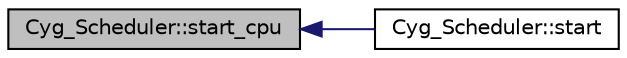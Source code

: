 digraph "Cyg_Scheduler::start_cpu"
{
  edge [fontname="Helvetica",fontsize="10",labelfontname="Helvetica",labelfontsize="10"];
  node [fontname="Helvetica",fontsize="10",shape=record];
  rankdir="LR";
  Node1 [label="Cyg_Scheduler::start_cpu",height=0.2,width=0.4,color="black", fillcolor="grey75", style="filled" fontcolor="black"];
  Node1 -> Node2 [dir="back",color="midnightblue",fontsize="10",style="solid",fontname="Helvetica"];
  Node2 [label="Cyg_Scheduler::start",height=0.2,width=0.4,color="black", fillcolor="white", style="filled",URL="$class_cyg___scheduler.html#a3e083d831d4fb9542d511099949890bc"];
}
